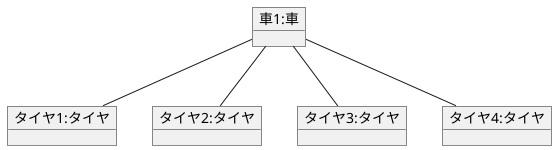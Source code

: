 @startuml
object "車1:車" AS 車1
object "タイヤ1:タイヤ" AS タイヤ1
object "タイヤ2:タイヤ" AS タイヤ2
object "タイヤ3:タイヤ" AS タイヤ3
object "タイヤ4:タイヤ" AS タイヤ4

車1 -- タイヤ1
車1 -- タイヤ2
車1 -- タイヤ3
車1 -- タイヤ4

@enduml